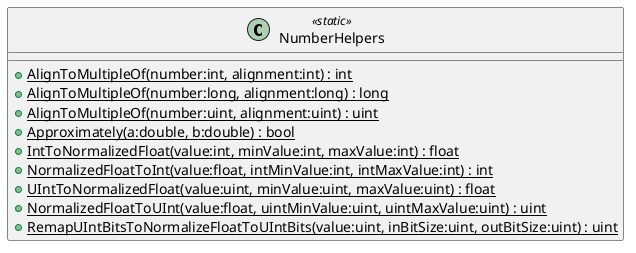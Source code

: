 @startuml
class NumberHelpers <<static>> {
    + {static} AlignToMultipleOf(number:int, alignment:int) : int
    + {static} AlignToMultipleOf(number:long, alignment:long) : long
    + {static} AlignToMultipleOf(number:uint, alignment:uint) : uint
    + {static} Approximately(a:double, b:double) : bool
    + {static} IntToNormalizedFloat(value:int, minValue:int, maxValue:int) : float
    + {static} NormalizedFloatToInt(value:float, intMinValue:int, intMaxValue:int) : int
    + {static} UIntToNormalizedFloat(value:uint, minValue:uint, maxValue:uint) : float
    + {static} NormalizedFloatToUInt(value:float, uintMinValue:uint, uintMaxValue:uint) : uint
    + {static} RemapUIntBitsToNormalizeFloatToUIntBits(value:uint, inBitSize:uint, outBitSize:uint) : uint
}
@enduml
